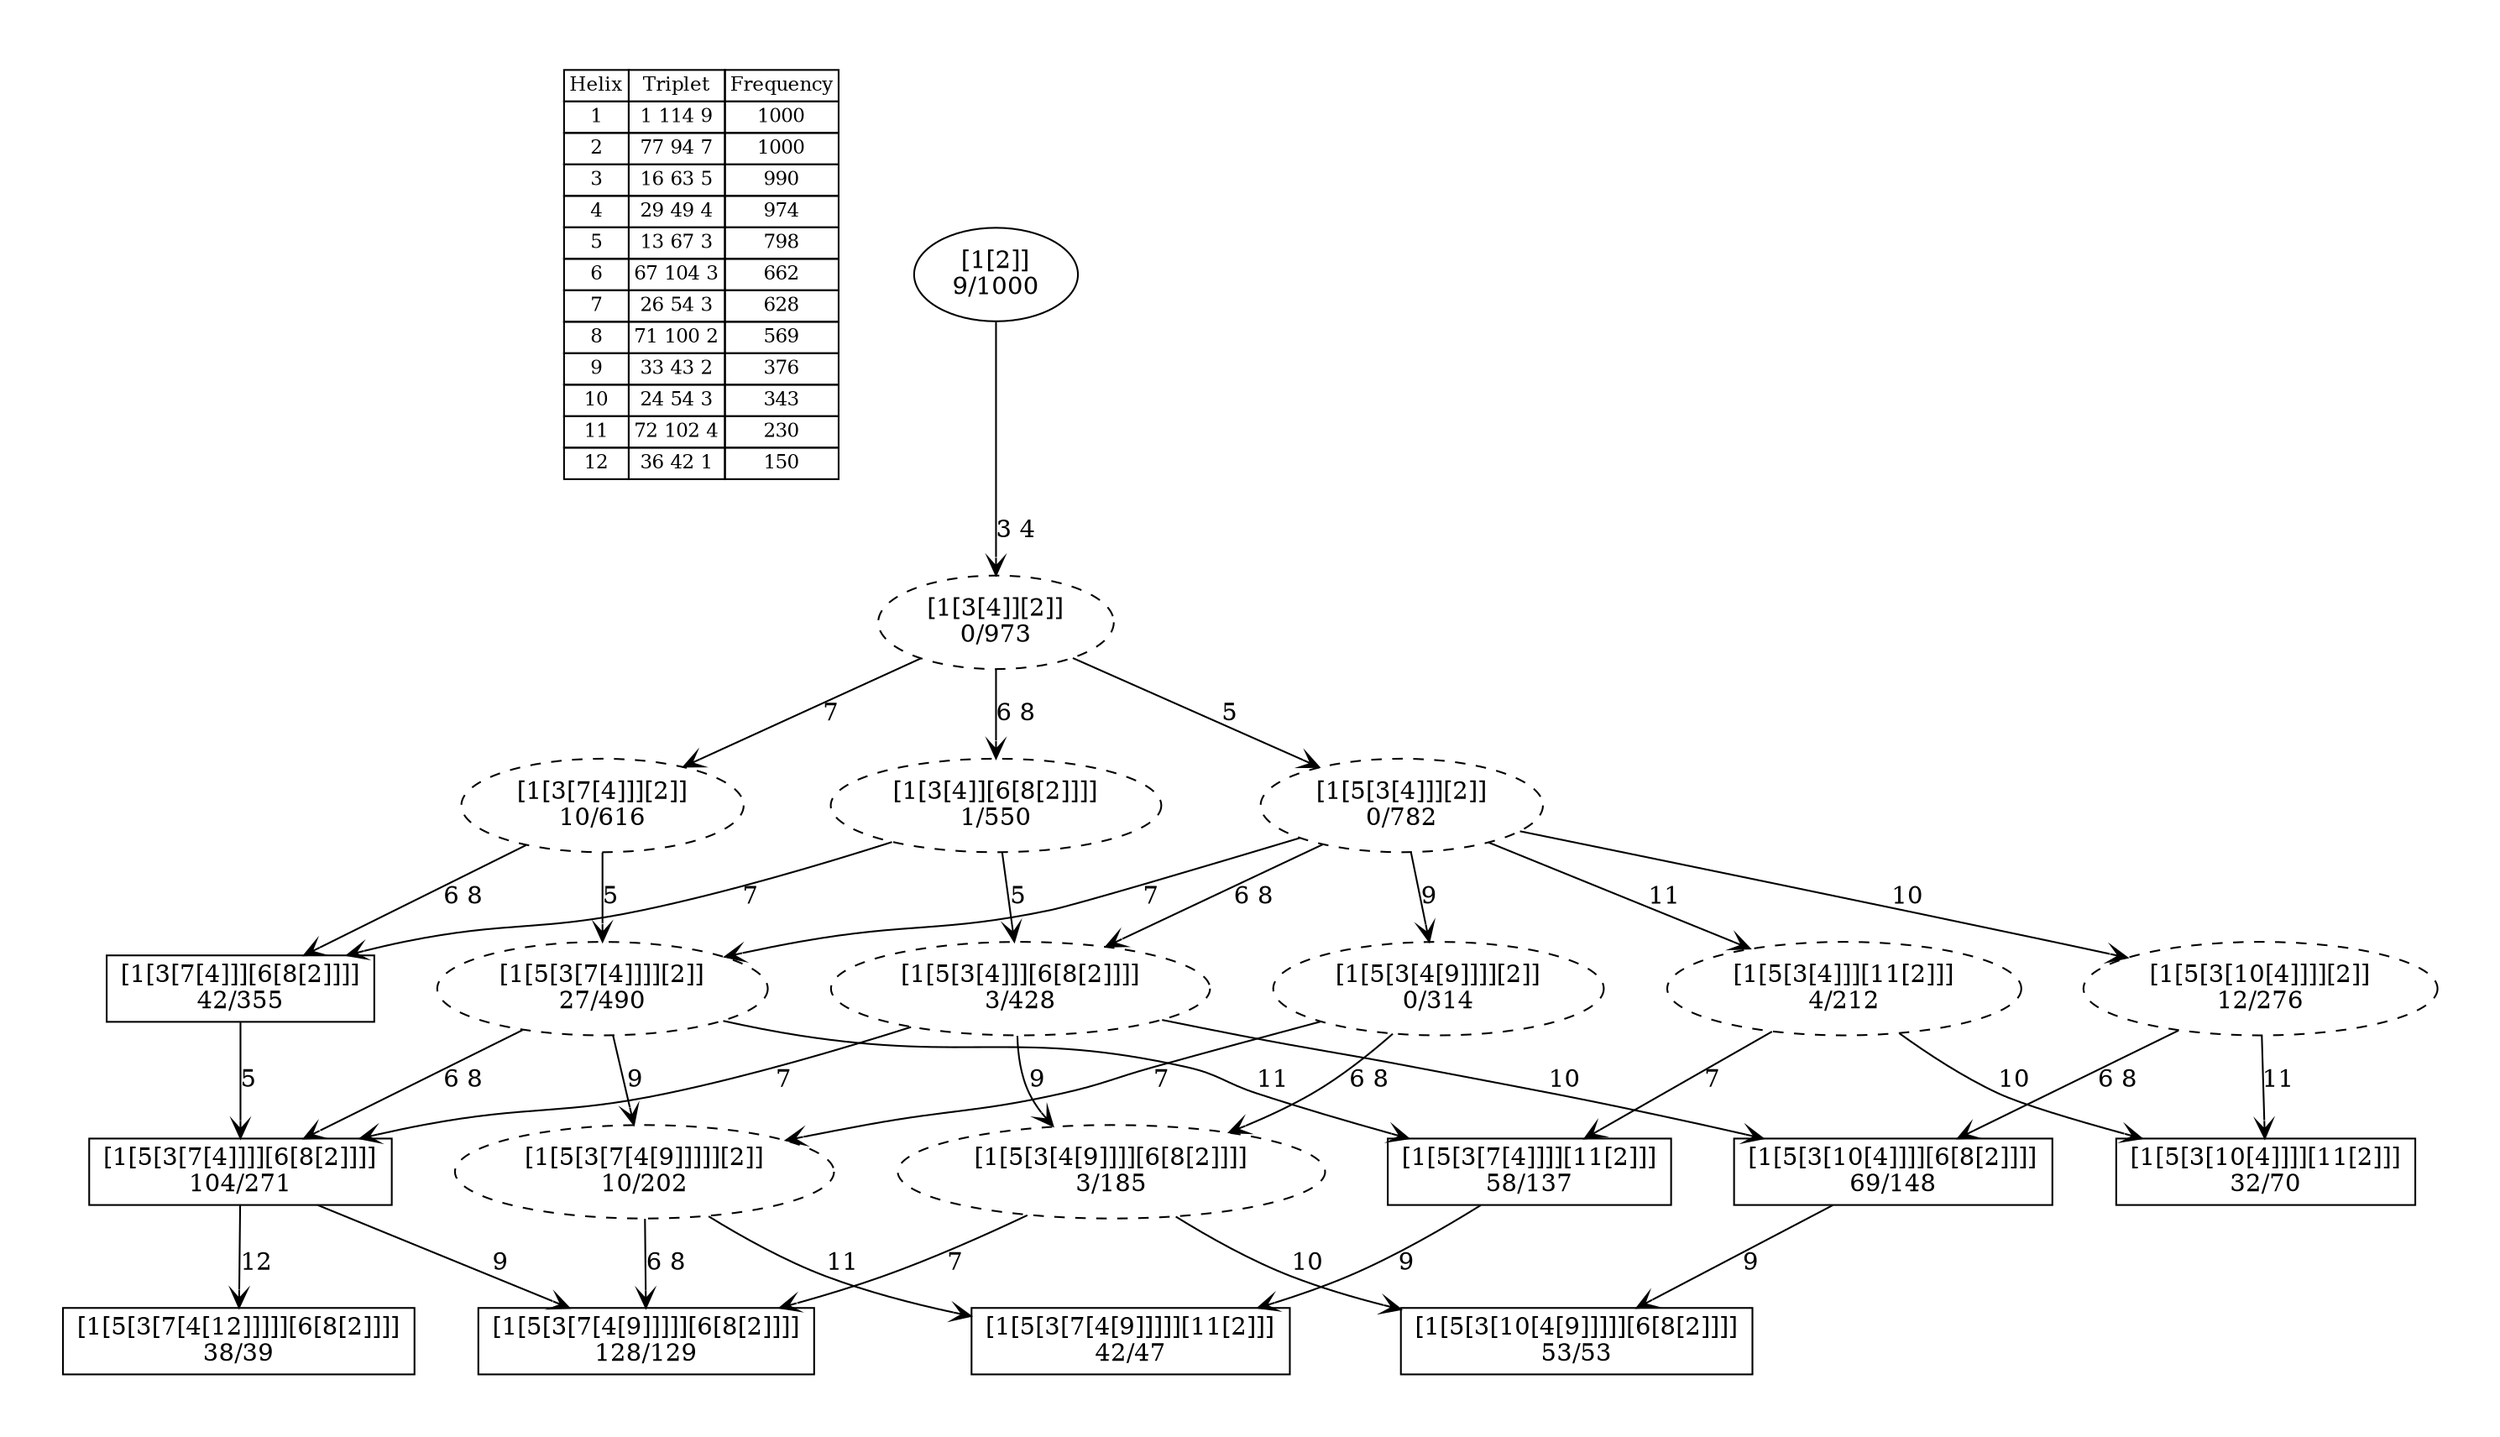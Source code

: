 digraph G {
	pad = 0.5;
	nodesep = 0.5;
"legend" [label = < <table border="0" cellborder="1" cellspacing="0"><tr><td>Helix</td><td>Triplet</td><td>Frequency</td></tr>
<tr><td>1</td><td>1 114 9</td><td>1000</td></tr>
<tr><td>2</td><td>77 94 7</td><td>1000</td></tr>
<tr><td>3</td><td>16 63 5</td><td>990</td></tr>
<tr><td>4</td><td>29 49 4</td><td>974</td></tr>
<tr><td>5</td><td>13 67 3</td><td>798</td></tr>
<tr><td>6</td><td>67 104 3</td><td>662</td></tr>
<tr><td>7</td><td>26 54 3</td><td>628</td></tr>
<tr><td>8</td><td>71 100 2</td><td>569</td></tr>
<tr><td>9</td><td>33 43 2</td><td>376</td></tr>
<tr><td>10</td><td>24 54 3</td><td>343</td></tr>
<tr><td>11</td><td>72 102 4</td><td>230</td></tr>
<tr><td>12</td><td>36 42 1</td><td>150</td></tr>
</table>>, shape = plaintext, fontsize=11];
"1 2 3 4 5 6 7 8 9 " [shape = box];
"1 2 3 4 5 6 7 8 " [shape = box];
"1 2 3 4 5 6 8 10 " [shape = box];
"1 2 3 4 5 7 11 " [shape = box];
"1 2 3 4 5 6 8 9 10 " [shape = box];
"1 2 3 4 5 7 9 11 " [shape = box];
"1 2 3 4 6 7 8 " [shape = box];
"1 2 3 4 5 6 7 8 12 " [shape = box];
"1 2 3 4 5 10 11 " [shape = box];
"1 2 3 4 5 6 8 " [style = dashed];
"1 2 3 4 5 7 " [style = dashed];
"1 2 3 4 5 6 8 9 " [style = dashed];
"1 2 3 4 5 7 9 " [style = dashed];
"1 2 3 4 5 " [style = dashed];
"1 2 3 4 6 8 " [style = dashed];
"1 2 3 4 5 10 " [style = dashed];
"1 2 3 4 7 " [style = dashed];
"1 2 3 4 5 11 " [style = dashed];
"1 2 3 4 5 9 " [style = dashed];
"1 2 3 4 " [style = dashed];
"1 2 3 4 5 6 7 8 9 " [label = "[1[5[3[7[4[9]]]]][6[8[2]]]]\n128/129"];
"1 2 3 4 5 6 7 8 " [label = "[1[5[3[7[4]]]][6[8[2]]]]\n104/271"];
"1 2 3 4 5 6 8 10 " [label = "[1[5[3[10[4]]]][6[8[2]]]]\n69/148"];
"1 2 3 4 5 7 11 " [label = "[1[5[3[7[4]]]][11[2]]]\n58/137"];
"1 2 3 4 5 6 8 9 10 " [label = "[1[5[3[10[4[9]]]]][6[8[2]]]]\n53/53"];
"1 2 3 4 5 7 9 11 " [label = "[1[5[3[7[4[9]]]]][11[2]]]\n42/47"];
"1 2 3 4 6 7 8 " [label = "[1[3[7[4]]][6[8[2]]]]\n42/355"];
"1 2 3 4 5 6 7 8 12 " [label = "[1[5[3[7[4[12]]]]][6[8[2]]]]\n38/39"];
"1 2 3 4 5 10 11 " [label = "[1[5[3[10[4]]]][11[2]]]\n32/70"];
"1 2 3 4 5 6 8 " [label = "[1[5[3[4]]][6[8[2]]]]\n3/428"];
"1 2 3 4 5 7 " [label = "[1[5[3[7[4]]]][2]]\n27/490"];
"1 2 3 4 5 6 8 9 " [label = "[1[5[3[4[9]]]][6[8[2]]]]\n3/185"];
"1 2 3 4 5 7 9 " [label = "[1[5[3[7[4[9]]]]][2]]\n10/202"];
"1 2 3 4 5 " [label = "[1[5[3[4]]][2]]\n0/782"];
"1 2 3 4 6 8 " [label = "[1[3[4]][6[8[2]]]]\n1/550"];
"1 2 3 4 5 10 " [label = "[1[5[3[10[4]]]][2]]\n12/276"];
"1 2 3 4 7 " [label = "[1[3[7[4]]][2]]\n10/616"];
"1 2 3 4 5 11 " [label = "[1[5[3[4]]][11[2]]]\n4/212"];
"1 2 3 4 5 9 " [label = "[1[5[3[4[9]]]][2]]\n0/314"];
"1 2 3 4 " [label = "[1[3[4]][2]]\n0/973"];
"1 2 " [label = "[1[2]]\n9/1000"];
"1 2 3 4 5 6 7 8 " -> "1 2 3 4 5 6 7 8 9 " [label = "9 ", arrowhead = vee];
"1 2 3 4 5 6 7 8 " -> "1 2 3 4 5 6 7 8 12 " [label = "12 ", arrowhead = vee];
"1 2 3 4 5 6 8 10 " -> "1 2 3 4 5 6 8 9 10 " [label = "9 ", arrowhead = vee];
"1 2 3 4 5 7 11 " -> "1 2 3 4 5 7 9 11 " [label = "9 ", arrowhead = vee];
"1 2 3 4 6 7 8 " -> "1 2 3 4 5 6 7 8 " [label = "5 ", arrowhead = vee];
"1 2 3 4 5 6 8 " -> "1 2 3 4 5 6 8 10 " [label = "10 ", arrowhead = vee];
"1 2 3 4 5 6 8 " -> "1 2 3 4 5 6 8 9 " [label = "9 ", arrowhead = vee];
"1 2 3 4 5 6 8 " -> "1 2 3 4 5 6 7 8 " [label = "7 ", arrowhead = vee];
"1 2 3 4 5 7 " -> "1 2 3 4 5 7 11 " [label = "11 ", arrowhead = vee];
"1 2 3 4 5 7 " -> "1 2 3 4 5 7 9 " [label = "9 ", arrowhead = vee];
"1 2 3 4 5 7 " -> "1 2 3 4 5 6 7 8 " [label = "6 8 ", arrowhead = vee];
"1 2 3 4 5 6 8 9 " -> "1 2 3 4 5 6 7 8 9 " [label = "7 ", arrowhead = vee];
"1 2 3 4 5 6 8 9 " -> "1 2 3 4 5 6 8 9 10 " [label = "10 ", arrowhead = vee];
"1 2 3 4 5 7 9 " -> "1 2 3 4 5 6 7 8 9 " [label = "6 8 ", arrowhead = vee];
"1 2 3 4 5 7 9 " -> "1 2 3 4 5 7 9 11 " [label = "11 ", arrowhead = vee];
"1 2 3 4 5 " -> "1 2 3 4 5 6 8 " [label = "6 8 ", arrowhead = vee];
"1 2 3 4 5 " -> "1 2 3 4 5 7 " [label = "7 ", arrowhead = vee];
"1 2 3 4 5 " -> "1 2 3 4 5 10 " [label = "10 ", arrowhead = vee];
"1 2 3 4 5 " -> "1 2 3 4 5 11 " [label = "11 ", arrowhead = vee];
"1 2 3 4 5 " -> "1 2 3 4 5 9 " [label = "9 ", arrowhead = vee];
"1 2 3 4 6 8 " -> "1 2 3 4 6 7 8 " [label = "7 ", arrowhead = vee];
"1 2 3 4 6 8 " -> "1 2 3 4 5 6 8 " [label = "5 ", arrowhead = vee];
"1 2 3 4 5 10 " -> "1 2 3 4 5 6 8 10 " [label = "6 8 ", arrowhead = vee];
"1 2 3 4 5 10 " -> "1 2 3 4 5 10 11 " [label = "11 ", arrowhead = vee];
"1 2 3 4 7 " -> "1 2 3 4 6 7 8 " [label = "6 8 ", arrowhead = vee];
"1 2 3 4 7 " -> "1 2 3 4 5 7 " [label = "5 ", arrowhead = vee];
"1 2 3 4 5 11 " -> "1 2 3 4 5 7 11 " [label = "7 ", arrowhead = vee];
"1 2 3 4 5 11 " -> "1 2 3 4 5 10 11 " [label = "10 ", arrowhead = vee];
"1 2 3 4 5 9 " -> "1 2 3 4 5 6 8 9 " [label = "6 8 ", arrowhead = vee];
"1 2 3 4 5 9 " -> "1 2 3 4 5 7 9 " [label = "7 ", arrowhead = vee];
"1 2 3 4 " -> "1 2 3 4 5 " [label = "5 ", arrowhead = vee];
"1 2 3 4 " -> "1 2 3 4 6 8 " [label = "6 8 ", arrowhead = vee];
"1 2 3 4 " -> "1 2 3 4 7 " [label = "7 ", arrowhead = vee];
"1 2 " -> "1 2 3 4 " [label = "3 4 ", arrowhead = vee];
}